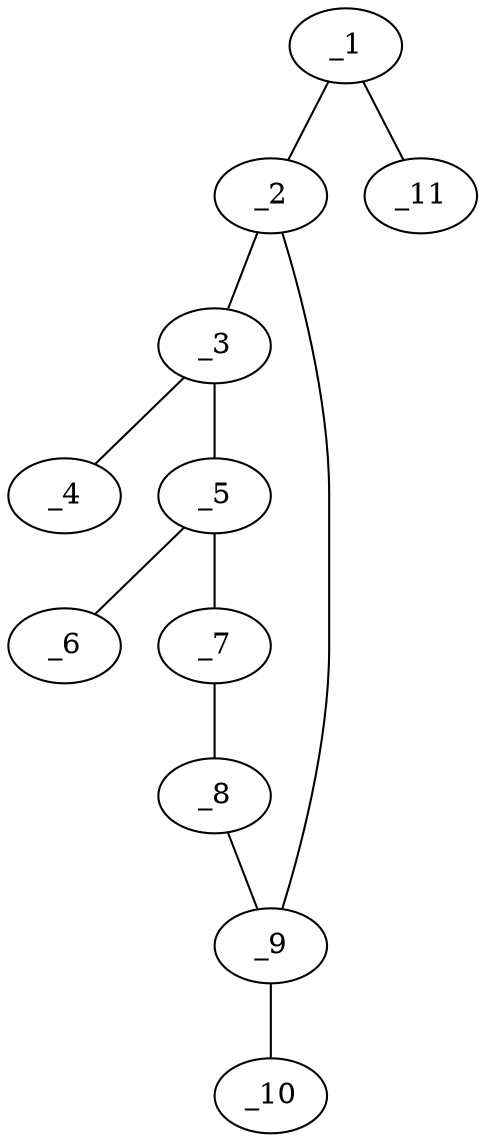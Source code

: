 graph molid662156 {
	_1	 [charge=0,
		chem=4,
		symbol="N  ",
		x="3.7321",
		y="1.25"];
	_2	 [charge=0,
		chem=1,
		symbol="C  ",
		x="3.7321",
		y="0.25"];
	_1 -- _2	 [valence=1];
	_11	 [charge=0,
		chem=2,
		symbol="O  ",
		x="4.5981",
		y="1.75"];
	_1 -- _11	 [valence=2];
	_3	 [charge=0,
		chem=1,
		symbol="C  ",
		x="2.866",
		y="-0.25"];
	_2 -- _3	 [valence=1];
	_9	 [charge=0,
		chem=1,
		symbol="C  ",
		x="4.5981",
		y="-0.25"];
	_2 -- _9	 [valence=2];
	_4	 [charge=0,
		chem=2,
		symbol="O  ",
		x=2,
		y="0.25"];
	_3 -- _4	 [valence=2];
	_5	 [charge=0,
		chem=4,
		symbol="N  ",
		x="2.866",
		y="-1.25"];
	_3 -- _5	 [valence=1];
	_6	 [charge=0,
		chem=1,
		symbol="C  ",
		x=2,
		y="-1.75"];
	_5 -- _6	 [valence=1];
	_7	 [charge=0,
		chem=1,
		symbol="C  ",
		x="3.7321",
		y="-1.75"];
	_5 -- _7	 [valence=1];
	_8	 [charge=0,
		chem=4,
		symbol="N  ",
		x="4.5981",
		y="-1.25"];
	_7 -- _8	 [valence=2];
	_8 -- _9	 [valence=1];
	_10	 [charge=0,
		chem=4,
		symbol="N  ",
		x="5.4641",
		y="0.25"];
	_9 -- _10	 [valence=1];
}
